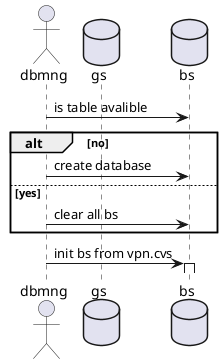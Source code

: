 @startuml initdb
actor dbmng 
database gs 
database bs 


dbmng-> bs :is table avalible
alt no
dbmng-> bs :create database

else yes
dbmng->bs :clear all bs

end alt

dbmng-> bs :init bs from vpn.cvs
activate bs

@enduml
